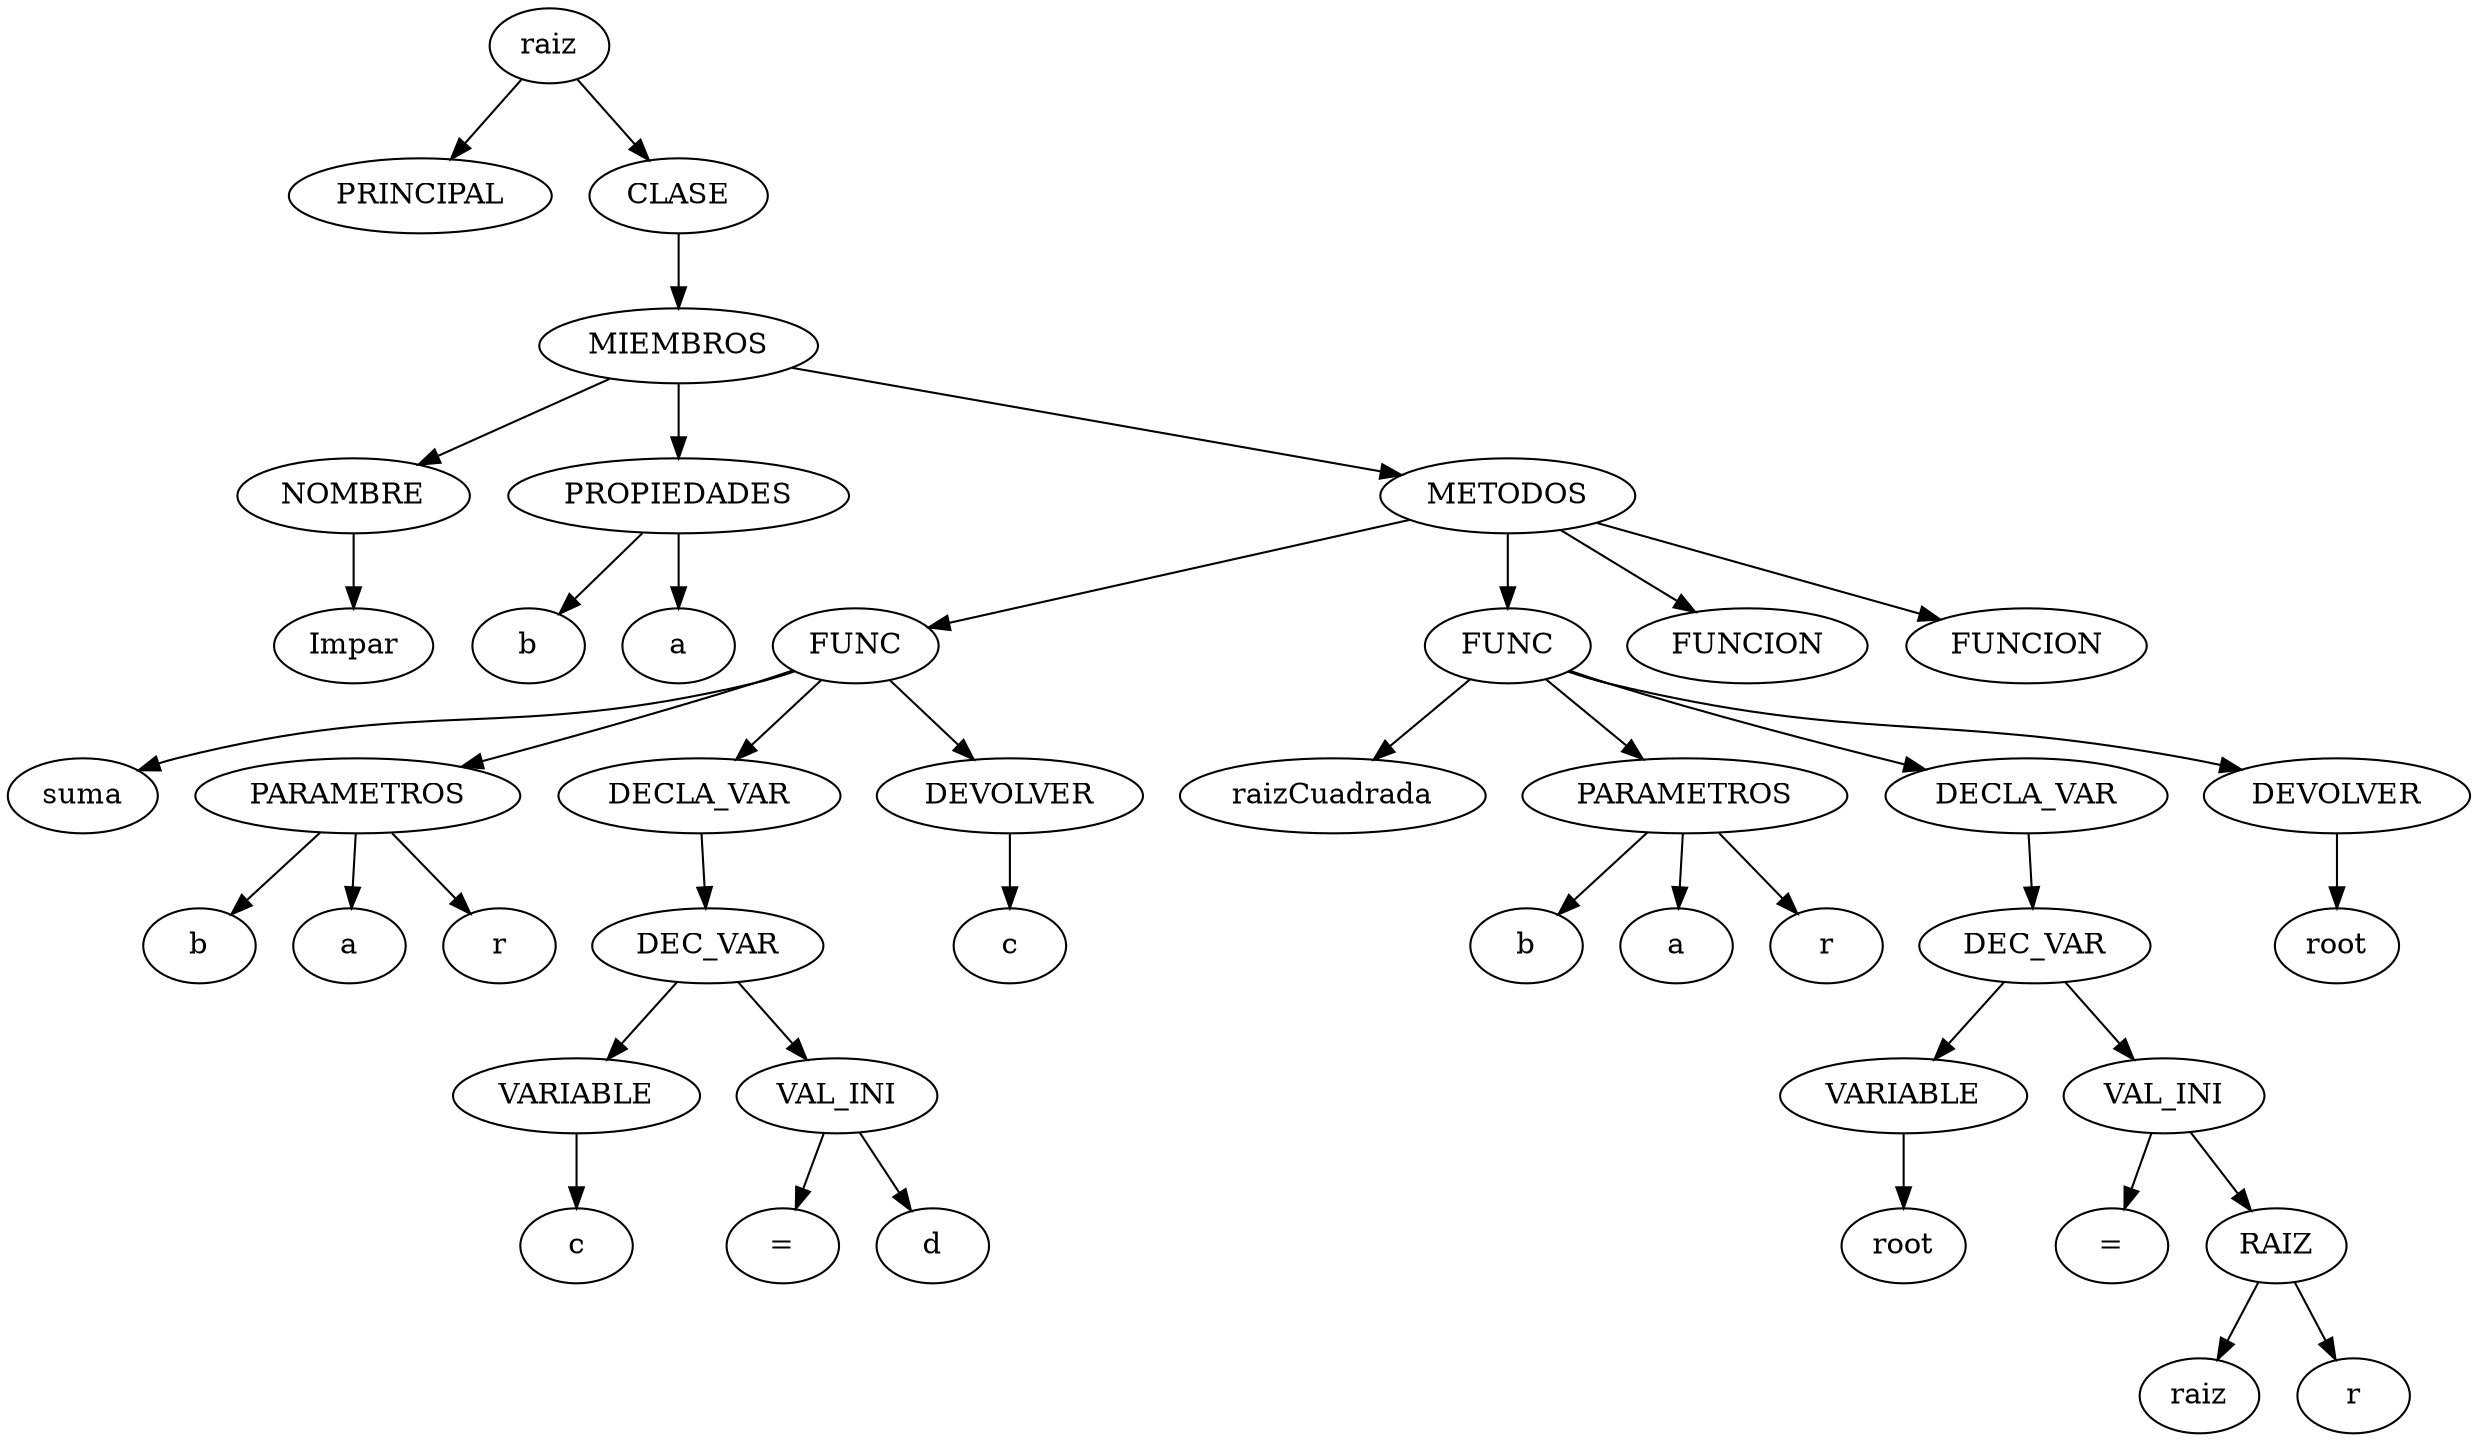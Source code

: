 digraph arbol{
{0 [label="raiz"]}->{1 [label="PRINCIPAL"]}{0 [label="raiz"]}->{2 [label="CLASE"]}{2}->{3 [label="MIEMBROS"]}{3}->{4 [label="NOMBRE"]}{4}->{5 [label="Impar"]}{3}->{6 [label="PROPIEDADES"]}{6}->{7 [label="b"]}{6}->{8 [label="a"]}{3}->{9 [label="METODOS"]}{9}->{10 [label="FUNC"]}{10}->{11 [label="suma"]}{10}->{12 [label="PARAMETROS"]}{12}->{13 [label="b"]}{12}->{14 [label="a"]}{12}->{15 [label="r"]}{10}->{16 [label="DECLA_VAR"]}{16}->{17 [label="DEC_VAR"]}{17}->{18 [label="VARIABLE"]}{18}->{19 [label="c"]}{17}->{20 [label="VAL_INI"]}{20}->{21 [label="="]}
{20}->{22 [label="d"]}{10}->{23 [label="DEVOLVER"]}{23}->{25 [label="c"]}{9}->{26 [label="FUNC"]}{26}->{27 [label="raizCuadrada"]}{26}->{28 [label="PARAMETROS"]}{28}->{29 [label="b"]}{28}->{30 [label="a"]}{28}->{31 [label="r"]}{26}->{32 [label="DECLA_VAR"]}{32}->{33 [label="DEC_VAR"]}{33}->{34 [label="VARIABLE"]}{34}->{35 [label="root"]}{33}->{36 [label="VAL_INI"]}{36}->{37 [label="="]}
{36}->{38 [label="RAIZ"]}{38}->{39 [label="raiz"]}
{38}->{40 [label="r"]}{26}->{41 [label="DEVOLVER"]}{41}->{43 [label="root"]}{9}->{44 [label="FUNCION"]}{9}->{45 [label="FUNCION"]}
}